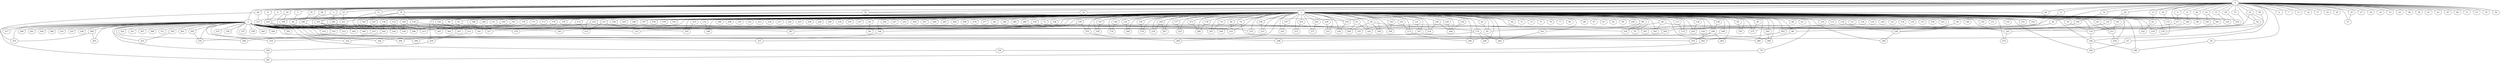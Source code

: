 
graph graphname {
    0 -- 1
0 -- 2
0 -- 3
0 -- 4
0 -- 5
0 -- 6
0 -- 7
0 -- 8
0 -- 9
0 -- 10
0 -- 11
0 -- 12
0 -- 13
0 -- 14
0 -- 15
0 -- 16
0 -- 17
0 -- 18
0 -- 19
0 -- 20
0 -- 21
0 -- 22
0 -- 23
0 -- 24
0 -- 25
0 -- 26
0 -- 27
0 -- 28
0 -- 29
0 -- 30
0 -- 31
0 -- 32
0 -- 33
0 -- 34
0 -- 35
0 -- 36
0 -- 37
0 -- 38
0 -- 39
0 -- 40
0 -- 41
0 -- 42
0 -- 43
0 -- 44
0 -- 45
0 -- 46
0 -- 47
0 -- 48
0 -- 49
0 -- 50
0 -- 51
0 -- 52
0 -- 53
0 -- 54
0 -- 55
0 -- 56
0 -- 57
0 -- 58
0 -- 59
1 -- 60
1 -- 61
1 -- 62
1 -- 63
1 -- 64
1 -- 65
1 -- 66
1 -- 67
1 -- 68
1 -- 69
1 -- 70
1 -- 71
1 -- 72
1 -- 73
1 -- 74
1 -- 75
1 -- 76
1 -- 77
1 -- 78
1 -- 79
1 -- 80
1 -- 81
1 -- 82
1 -- 83
1 -- 84
1 -- 85
1 -- 86
1 -- 87
1 -- 88
1 -- 89
1 -- 90
1 -- 91
1 -- 92
1 -- 93
1 -- 94
1 -- 95
1 -- 96
1 -- 97
1 -- 98
1 -- 99
1 -- 100
1 -- 101
1 -- 102
1 -- 103
1 -- 104
1 -- 105
1 -- 106
1 -- 107
1 -- 108
1 -- 109
1 -- 110
1 -- 111
1 -- 112
1 -- 113
1 -- 114
1 -- 115
1 -- 116
1 -- 117
1 -- 118
1 -- 119
1 -- 120
1 -- 121
1 -- 122
1 -- 123
1 -- 124
1 -- 125
1 -- 126
1 -- 127
1 -- 128
1 -- 129
1 -- 130
1 -- 131
1 -- 132
1 -- 133
1 -- 134
1 -- 135
1 -- 136
1 -- 137
1 -- 138
1 -- 139
1 -- 140
1 -- 141
1 -- 142
1 -- 143
1 -- 144
1 -- 145
1 -- 146
1 -- 147
1 -- 148
1 -- 149
1 -- 150
1 -- 151
1 -- 152
1 -- 153
1 -- 154
1 -- 155
1 -- 156
1 -- 157
1 -- 158
1 -- 159
1 -- 160
1 -- 161
1 -- 162
1 -- 163
1 -- 164
1 -- 165
1 -- 166
1 -- 167
1 -- 168
1 -- 169
1 -- 170
1 -- 171
1 -- 172
1 -- 173
1 -- 174
1 -- 175
1 -- 176
1 -- 177
1 -- 178
1 -- 179
1 -- 180
1 -- 181
1 -- 182
1 -- 183
1 -- 184
1 -- 185
1 -- 186
1 -- 187
1 -- 188
1 -- 189
1 -- 190
1 -- 191
1 -- 192
1 -- 193
1 -- 194
1 -- 195
1 -- 196
1 -- 197
1 -- 198
1 -- 199
1 -- 200
1 -- 201
1 -- 202
1 -- 203
1 -- 204
1 -- 205
1 -- 206
1 -- 207
1 -- 208
1 -- 209
1 -- 210
1 -- 211
1 -- 212
1 -- 213
1 -- 214
1 -- 215
1 -- 216
1 -- 217
1 -- 218
1 -- 219
1 -- 220
1 -- 221
1 -- 222
1 -- 223
1 -- 224
1 -- 225
1 -- 226
1 -- 227
1 -- 228
1 -- 229
1 -- 230
1 -- 231
1 -- 232
1 -- 233
1 -- 234
1 -- 235
1 -- 236
1 -- 237
1 -- 238
1 -- 239
1 -- 240
1 -- 241
1 -- 242
1 -- 243
1 -- 244
1 -- 245
1 -- 246
1 -- 247
1 -- 248
1 -- 249
1 -- 250
1 -- 251
1 -- 252
1 -- 253
1 -- 254
1 -- 255
1 -- 256
1 -- 257
1 -- 258
1 -- 259
1 -- 260
1 -- 261
1 -- 262
1 -- 263
1 -- 264
1 -- 265
1 -- 266
1 -- 267
1 -- 268
1 -- 269
1 -- 270
1 -- 271
1 -- 272
1 -- 273
1 -- 274
1 -- 275
1 -- 276
1 -- 277
1 -- 278
1 -- 279
1 -- 280
1 -- 281
1 -- 282
1 -- 283
1 -- 284
1 -- 285
1 -- 286
1 -- 287
1 -- 288
1 -- 289
2 -- 290
2 -- 291
2 -- 292
2 -- 293
2 -- 294
2 -- 295
2 -- 296
2 -- 297
2 -- 298
2 -- 299
2 -- 300
2 -- 301
2 -- 302
2 -- 303
2 -- 304
2 -- 305
2 -- 306
2 -- 307
2 -- 308
2 -- 309
2 -- 310
2 -- 311
2 -- 312
2 -- 313
2 -- 314
2 -- 315
2 -- 316
2 -- 317
2 -- 318
2 -- 319
2 -- 320
2 -- 321
2 -- 322
2 -- 323
2 -- 324
2 -- 325
2 -- 326
2 -- 327
2 -- 328
2 -- 329
2 -- 330
2 -- 331
2 -- 332
2 -- 333
2 -- 334
2 -- 335
2 -- 336
2 -- 337
2 -- 338
2 -- 339
2 -- 340
2 -- 341
2 -- 342
2 -- 343
2 -- 344
2 -- 345
2 -- 346
2 -- 347
2 -- 348
2 -- 349
2 -- 243
3 -- 64
3 -- 285
4 -- 47
5 -- 64
8 -- 160
9 -- 202
10 -- 221
10 -- 105
12 -- 163
13 -- 83
15 -- 129
16 -- 232
19 -- 164
19 -- 139
19 -- 232
21 -- 202
22 -- 133
22 -- 54
22 -- 146
23 -- 183
23 -- 261
24 -- 108
24 -- 296
25 -- 37
26 -- 119
26 -- 122
28 -- 254
30 -- 114
31 -- 218
35 -- 199
36 -- 92
36 -- 193
40 -- 98
43 -- 182
44 -- 347
44 -- 250
46 -- 310
46 -- 157
47 -- 68
48 -- 324
50 -- 189
52 -- 104
54 -- 241
56 -- 296
56 -- 193
56 -- 94
57 -- 275
58 -- 119
62 -- 90
65 -- 175
65 -- 106
65 -- 290
66 -- 236
67 -- 123
67 -- 207
68 -- 289
70 -- 243
72 -- 341
74 -- 289
74 -- 346
78 -- 119
79 -- 297
81 -- 92
82 -- 145
83 -- 142
84 -- 232
85 -- 211
88 -- 335
88 -- 97
88 -- 318
89 -- 275
93 -- 163
93 -- 290
94 -- 279
96 -- 318
96 -- 242
96 -- 119
101 -- 172
102 -- 227
102 -- 231
103 -- 190
104 -- 262
105 -- 214
105 -- 292
105 -- 312
107 -- 333
107 -- 309
109 -- 207
109 -- 339
112 -- 213
113 -- 133
114 -- 248
115 -- 324
116 -- 208
118 -- 236
119 -- 146
120 -- 263
121 -- 167
122 -- 204
128 -- 208
130 -- 250
131 -- 213
131 -- 165
132 -- 188
136 -- 302
139 -- 255
139 -- 313
140 -- 214
140 -- 208
141 -- 313
144 -- 304
146 -- 182
146 -- 189
147 -- 156
149 -- 179
152 -- 240
153 -- 165
154 -- 253
154 -- 198
158 -- 246
159 -- 278
160 -- 219
167 -- 288
167 -- 328
169 -- 267
169 -- 218
172 -- 248
175 -- 200
175 -- 264
175 -- 299
177 -- 223
178 -- 280
180 -- 316
181 -- 264
191 -- 211
193 -- 220
196 -- 233
197 -- 245
198 -- 349
199 -- 322
201 -- 272
202 -- 227
202 -- 314
203 -- 271
204 -- 315
205 -- 288
207 -- 259
211 -- 258
222 -- 342
222 -- 287
230 -- 296
231 -- 332
236 -- 249
238 -- 343
239 -- 251
241 -- 274
246 -- 316
246 -- 298
246 -- 283
253 -- 269
259 -- 295
261 -- 276
262 -- 263
263 -- 334
273 -- 280
285 -- 313
293 -- 330
295 -- 297
300 -- 303
300 -- 310
302 -- 319
320 -- 323
322 -- 330
333 -- 348

}
